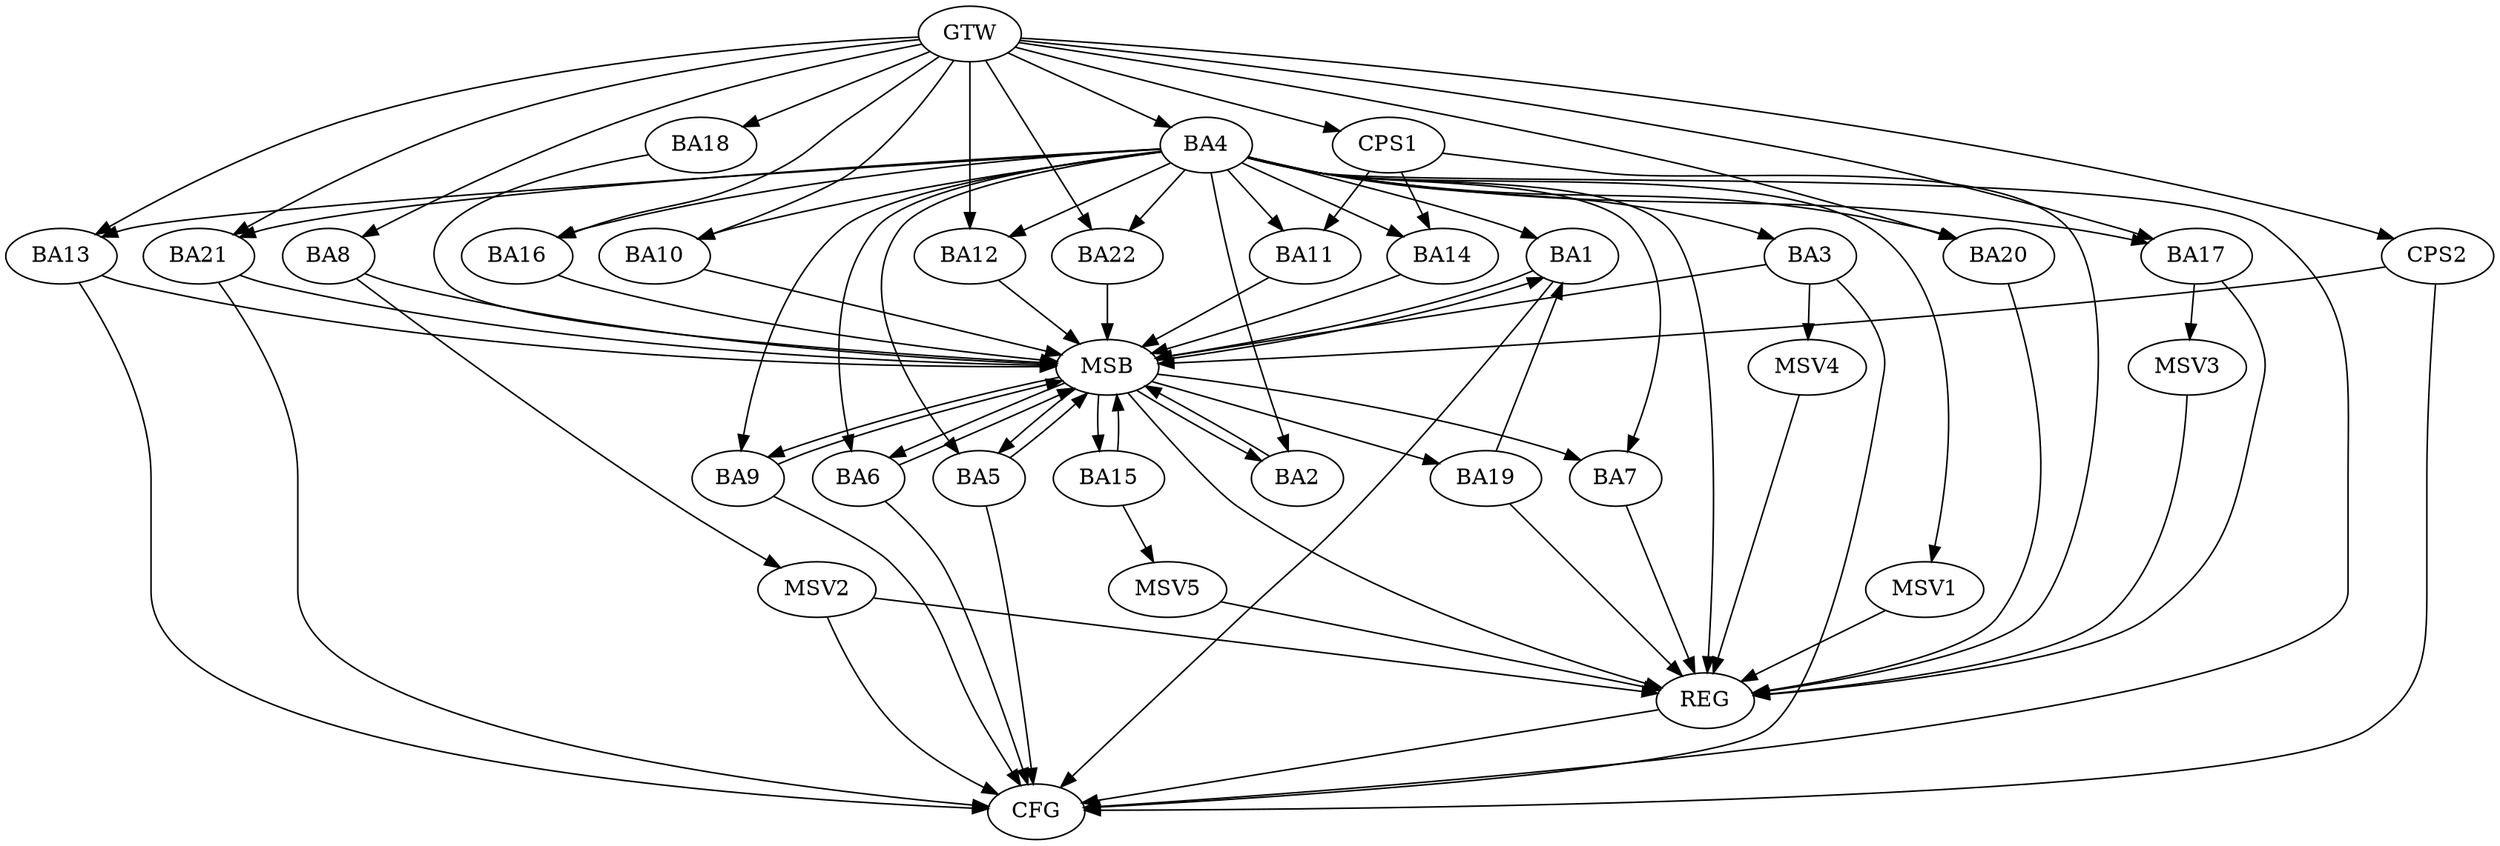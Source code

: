 strict digraph G {
  BA1 [ label="BA1" ];
  BA2 [ label="BA2" ];
  BA3 [ label="BA3" ];
  BA4 [ label="BA4" ];
  BA5 [ label="BA5" ];
  BA6 [ label="BA6" ];
  BA7 [ label="BA7" ];
  BA8 [ label="BA8" ];
  BA9 [ label="BA9" ];
  BA10 [ label="BA10" ];
  BA11 [ label="BA11" ];
  BA12 [ label="BA12" ];
  BA13 [ label="BA13" ];
  BA14 [ label="BA14" ];
  BA15 [ label="BA15" ];
  BA16 [ label="BA16" ];
  BA17 [ label="BA17" ];
  BA18 [ label="BA18" ];
  BA19 [ label="BA19" ];
  BA20 [ label="BA20" ];
  BA21 [ label="BA21" ];
  BA22 [ label="BA22" ];
  CPS1 [ label="CPS1" ];
  CPS2 [ label="CPS2" ];
  GTW [ label="GTW" ];
  REG [ label="REG" ];
  MSB [ label="MSB" ];
  CFG [ label="CFG" ];
  MSV1 [ label="MSV1" ];
  MSV2 [ label="MSV2" ];
  MSV3 [ label="MSV3" ];
  MSV4 [ label="MSV4" ];
  MSV5 [ label="MSV5" ];
  BA4 -> BA1;
  BA19 -> BA1;
  CPS1 -> BA11;
  CPS1 -> BA14;
  GTW -> BA4;
  GTW -> BA8;
  GTW -> BA10;
  GTW -> BA12;
  GTW -> BA13;
  GTW -> BA16;
  GTW -> BA17;
  GTW -> BA18;
  GTW -> BA20;
  GTW -> BA21;
  GTW -> BA22;
  GTW -> CPS1;
  GTW -> CPS2;
  BA4 -> REG;
  BA7 -> REG;
  BA17 -> REG;
  BA19 -> REG;
  BA20 -> REG;
  CPS1 -> REG;
  BA1 -> MSB;
  MSB -> BA2;
  MSB -> REG;
  BA2 -> MSB;
  MSB -> BA1;
  BA3 -> MSB;
  BA5 -> MSB;
  BA6 -> MSB;
  BA8 -> MSB;
  MSB -> BA5;
  BA9 -> MSB;
  BA10 -> MSB;
  BA11 -> MSB;
  BA12 -> MSB;
  BA13 -> MSB;
  BA14 -> MSB;
  MSB -> BA7;
  BA15 -> MSB;
  BA16 -> MSB;
  BA18 -> MSB;
  BA21 -> MSB;
  MSB -> BA6;
  BA22 -> MSB;
  MSB -> BA15;
  CPS2 -> MSB;
  MSB -> BA19;
  MSB -> BA9;
  BA9 -> CFG;
  BA4 -> CFG;
  BA6 -> CFG;
  BA21 -> CFG;
  BA5 -> CFG;
  CPS2 -> CFG;
  BA1 -> CFG;
  BA3 -> CFG;
  BA13 -> CFG;
  REG -> CFG;
  BA4 -> BA21;
  BA4 -> BA17;
  BA4 -> BA11;
  BA4 -> BA6;
  BA4 -> BA16;
  BA4 -> BA2;
  BA4 -> BA22;
  BA4 -> BA13;
  BA4 -> BA3;
  BA4 -> BA9;
  BA4 -> BA14;
  BA4 -> BA12;
  BA4 -> BA7;
  BA4 -> BA10;
  BA4 -> BA5;
  BA4 -> BA20;
  BA4 -> MSV1;
  MSV1 -> REG;
  BA8 -> MSV2;
  MSV2 -> REG;
  MSV2 -> CFG;
  BA17 -> MSV3;
  MSV3 -> REG;
  BA3 -> MSV4;
  MSV4 -> REG;
  BA15 -> MSV5;
  MSV5 -> REG;
}
